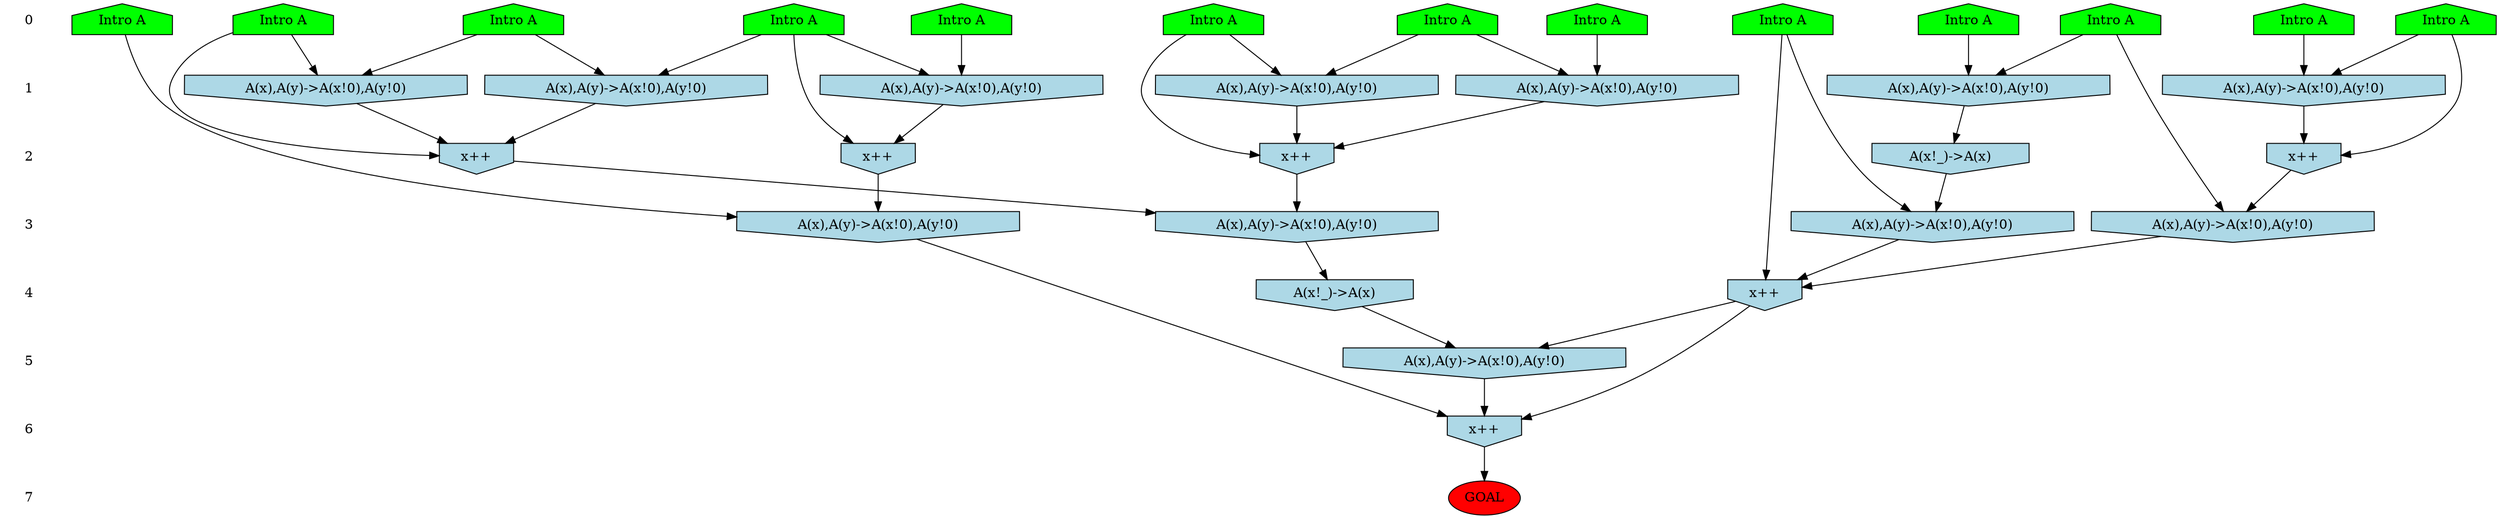 /* Compression of 1 causal flows obtained in average at 2.163586E+00 t.u */
/* Compressed causal flows were: [618] */
digraph G{
 ranksep=.5 ; 
{ rank = same ; "0" [shape=plaintext] ; node_1 [label ="Intro A", shape=house, style=filled, fillcolor=green] ;
node_2 [label ="Intro A", shape=house, style=filled, fillcolor=green] ;
node_3 [label ="Intro A", shape=house, style=filled, fillcolor=green] ;
node_4 [label ="Intro A", shape=house, style=filled, fillcolor=green] ;
node_5 [label ="Intro A", shape=house, style=filled, fillcolor=green] ;
node_6 [label ="Intro A", shape=house, style=filled, fillcolor=green] ;
node_7 [label ="Intro A", shape=house, style=filled, fillcolor=green] ;
node_8 [label ="Intro A", shape=house, style=filled, fillcolor=green] ;
node_9 [label ="Intro A", shape=house, style=filled, fillcolor=green] ;
node_10 [label ="Intro A", shape=house, style=filled, fillcolor=green] ;
node_11 [label ="Intro A", shape=house, style=filled, fillcolor=green] ;
node_12 [label ="Intro A", shape=house, style=filled, fillcolor=green] ;
node_13 [label ="Intro A", shape=house, style=filled, fillcolor=green] ;
}
{ rank = same ; "1" [shape=plaintext] ; node_14 [label="A(x),A(y)->A(x!0),A(y!0)", shape=invhouse, style=filled, fillcolor = lightblue] ;
node_15 [label="A(x),A(y)->A(x!0),A(y!0)", shape=invhouse, style=filled, fillcolor = lightblue] ;
node_17 [label="A(x),A(y)->A(x!0),A(y!0)", shape=invhouse, style=filled, fillcolor = lightblue] ;
node_18 [label="A(x),A(y)->A(x!0),A(y!0)", shape=invhouse, style=filled, fillcolor = lightblue] ;
node_19 [label="A(x),A(y)->A(x!0),A(y!0)", shape=invhouse, style=filled, fillcolor = lightblue] ;
node_20 [label="A(x),A(y)->A(x!0),A(y!0)", shape=invhouse, style=filled, fillcolor = lightblue] ;
node_22 [label="A(x),A(y)->A(x!0),A(y!0)", shape=invhouse, style=filled, fillcolor = lightblue] ;
}
{ rank = same ; "2" [shape=plaintext] ; node_16 [label="x++", shape=invhouse, style=filled, fillcolor = lightblue] ;
node_21 [label="x++", shape=invhouse, style=filled, fillcolor = lightblue] ;
node_23 [label="A(x!_)->A(x)", shape=invhouse, style=filled, fillcolor = lightblue] ;
node_25 [label="x++", shape=invhouse, style=filled, fillcolor = lightblue] ;
node_30 [label="x++", shape=invhouse, style=filled, fillcolor = lightblue] ;
}
{ rank = same ; "3" [shape=plaintext] ; node_24 [label="A(x),A(y)->A(x!0),A(y!0)", shape=invhouse, style=filled, fillcolor = lightblue] ;
node_27 [label="A(x),A(y)->A(x!0),A(y!0)", shape=invhouse, style=filled, fillcolor = lightblue] ;
node_28 [label="A(x),A(y)->A(x!0),A(y!0)", shape=invhouse, style=filled, fillcolor = lightblue] ;
node_32 [label="A(x),A(y)->A(x!0),A(y!0)", shape=invhouse, style=filled, fillcolor = lightblue] ;
}
{ rank = same ; "4" [shape=plaintext] ; node_26 [label="A(x!_)->A(x)", shape=invhouse, style=filled, fillcolor = lightblue] ;
node_29 [label="x++", shape=invhouse, style=filled, fillcolor = lightblue] ;
}
{ rank = same ; "5" [shape=plaintext] ; node_31 [label="A(x),A(y)->A(x!0),A(y!0)", shape=invhouse, style=filled, fillcolor = lightblue] ;
}
{ rank = same ; "6" [shape=plaintext] ; node_33 [label="x++", shape=invhouse, style=filled, fillcolor = lightblue] ;
}
{ rank = same ; "7" [shape=plaintext] ; node_34 [label ="GOAL", style=filled, fillcolor=red] ;
}
"0" -> "1" [style="invis"]; 
"1" -> "2" [style="invis"]; 
"2" -> "3" [style="invis"]; 
"3" -> "4" [style="invis"]; 
"4" -> "5" [style="invis"]; 
"5" -> "6" [style="invis"]; 
"6" -> "7" [style="invis"]; 
node_3 -> node_14
node_6 -> node_14
node_3 -> node_15
node_4 -> node_15
node_4 -> node_16
node_14 -> node_16
node_15 -> node_16
node_9 -> node_17
node_10 -> node_17
node_6 -> node_18
node_11 -> node_18
node_5 -> node_19
node_10 -> node_19
node_7 -> node_20
node_12 -> node_20
node_9 -> node_21
node_17 -> node_21
node_19 -> node_21
node_8 -> node_22
node_13 -> node_22
node_20 -> node_23
node_16 -> node_24
node_21 -> node_24
node_13 -> node_25
node_22 -> node_25
node_24 -> node_26
node_2 -> node_27
node_23 -> node_27
node_7 -> node_28
node_25 -> node_28
node_2 -> node_29
node_27 -> node_29
node_28 -> node_29
node_6 -> node_30
node_18 -> node_30
node_26 -> node_31
node_29 -> node_31
node_1 -> node_32
node_30 -> node_32
node_29 -> node_33
node_31 -> node_33
node_32 -> node_33
node_33 -> node_34
}
/*
 Dot generation time: 0.000645
*/